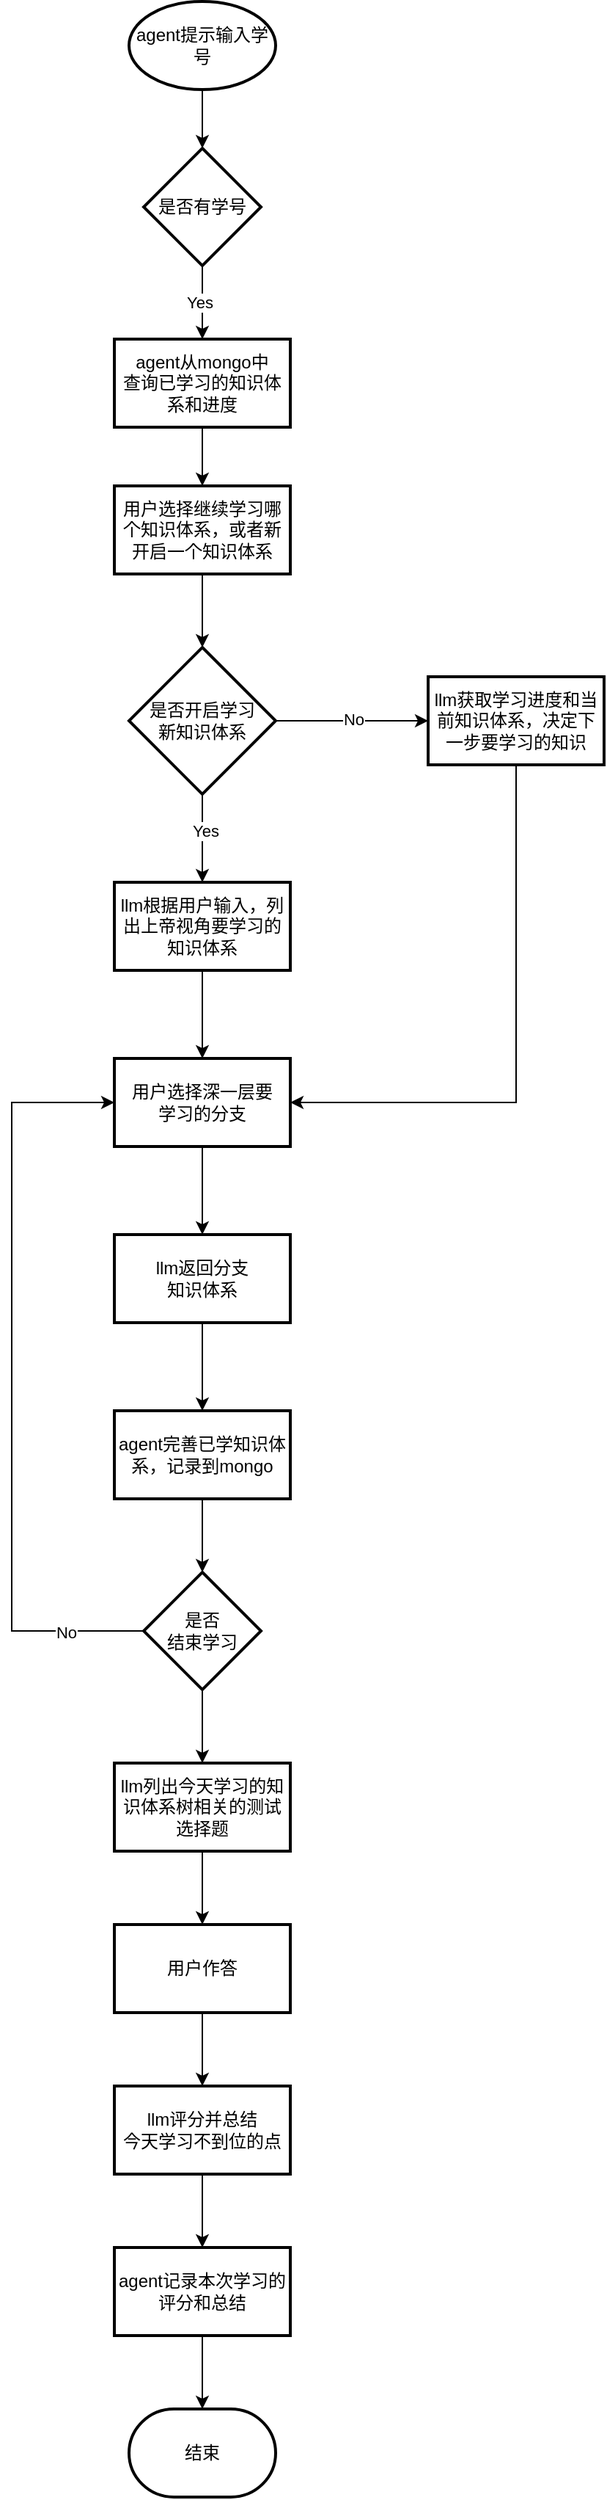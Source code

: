 <mxfile version="24.4.7" type="github">
  <diagram id="C5RBs43oDa-KdzZeNtuy" name="Page-1">
    <mxGraphModel dx="1434" dy="761" grid="1" gridSize="10" guides="1" tooltips="1" connect="1" arrows="1" fold="1" page="1" pageScale="1" pageWidth="827" pageHeight="1169" math="0" shadow="0">
      <root>
        <mxCell id="WIyWlLk6GJQsqaUBKTNV-0" />
        <mxCell id="WIyWlLk6GJQsqaUBKTNV-1" parent="WIyWlLk6GJQsqaUBKTNV-0" />
        <mxCell id="chA8V7Ig7ssHcd86SWjw-2" value="" style="edgeStyle=orthogonalEdgeStyle;rounded=0;orthogonalLoop=1;jettySize=auto;html=1;" edge="1" parent="WIyWlLk6GJQsqaUBKTNV-1" source="chA8V7Ig7ssHcd86SWjw-0" target="chA8V7Ig7ssHcd86SWjw-1">
          <mxGeometry relative="1" as="geometry" />
        </mxCell>
        <mxCell id="chA8V7Ig7ssHcd86SWjw-0" value="agent提示输入学号" style="strokeWidth=2;html=1;shape=mxgraph.flowchart.start_1;whiteSpace=wrap;" vertex="1" parent="WIyWlLk6GJQsqaUBKTNV-1">
          <mxGeometry x="90" y="20" width="100" height="60" as="geometry" />
        </mxCell>
        <mxCell id="chA8V7Ig7ssHcd86SWjw-4" value="" style="edgeStyle=orthogonalEdgeStyle;rounded=0;orthogonalLoop=1;jettySize=auto;html=1;" edge="1" parent="WIyWlLk6GJQsqaUBKTNV-1" source="chA8V7Ig7ssHcd86SWjw-1" target="chA8V7Ig7ssHcd86SWjw-3">
          <mxGeometry relative="1" as="geometry" />
        </mxCell>
        <mxCell id="chA8V7Ig7ssHcd86SWjw-5" value="Yes" style="edgeLabel;html=1;align=center;verticalAlign=middle;resizable=0;points=[];" vertex="1" connectable="0" parent="chA8V7Ig7ssHcd86SWjw-4">
          <mxGeometry x="-0.022" y="-2" relative="1" as="geometry">
            <mxPoint as="offset" />
          </mxGeometry>
        </mxCell>
        <mxCell id="chA8V7Ig7ssHcd86SWjw-1" value="是否有学号" style="rhombus;whiteSpace=wrap;html=1;strokeWidth=2;" vertex="1" parent="WIyWlLk6GJQsqaUBKTNV-1">
          <mxGeometry x="100" y="120" width="80" height="80" as="geometry" />
        </mxCell>
        <mxCell id="chA8V7Ig7ssHcd86SWjw-9" value="" style="edgeStyle=orthogonalEdgeStyle;rounded=0;orthogonalLoop=1;jettySize=auto;html=1;" edge="1" parent="WIyWlLk6GJQsqaUBKTNV-1" source="chA8V7Ig7ssHcd86SWjw-3" target="chA8V7Ig7ssHcd86SWjw-8">
          <mxGeometry relative="1" as="geometry" />
        </mxCell>
        <mxCell id="chA8V7Ig7ssHcd86SWjw-3" value="agent从mongo中&lt;div&gt;查询已学习的知识体系和进度&lt;/div&gt;" style="whiteSpace=wrap;html=1;strokeWidth=2;" vertex="1" parent="WIyWlLk6GJQsqaUBKTNV-1">
          <mxGeometry x="80" y="250" width="120" height="60" as="geometry" />
        </mxCell>
        <mxCell id="chA8V7Ig7ssHcd86SWjw-19" style="edgeStyle=orthogonalEdgeStyle;rounded=0;orthogonalLoop=1;jettySize=auto;html=1;exitX=0.5;exitY=1;exitDx=0;exitDy=0;entryX=1;entryY=0.5;entryDx=0;entryDy=0;" edge="1" parent="WIyWlLk6GJQsqaUBKTNV-1" source="chA8V7Ig7ssHcd86SWjw-6" target="chA8V7Ig7ssHcd86SWjw-17">
          <mxGeometry relative="1" as="geometry" />
        </mxCell>
        <mxCell id="chA8V7Ig7ssHcd86SWjw-6" value="llm获取学习进度和当前知识体系，决定下一步要学习的知识" style="whiteSpace=wrap;html=1;strokeWidth=2;" vertex="1" parent="WIyWlLk6GJQsqaUBKTNV-1">
          <mxGeometry x="294" y="480" width="120" height="60" as="geometry" />
        </mxCell>
        <mxCell id="chA8V7Ig7ssHcd86SWjw-11" value="" style="edgeStyle=orthogonalEdgeStyle;rounded=0;orthogonalLoop=1;jettySize=auto;html=1;" edge="1" parent="WIyWlLk6GJQsqaUBKTNV-1" source="chA8V7Ig7ssHcd86SWjw-8" target="chA8V7Ig7ssHcd86SWjw-10">
          <mxGeometry relative="1" as="geometry" />
        </mxCell>
        <mxCell id="chA8V7Ig7ssHcd86SWjw-8" value="用户选择继续学习哪个知识体系，或者新开启一个知识体系" style="whiteSpace=wrap;html=1;strokeWidth=2;" vertex="1" parent="WIyWlLk6GJQsqaUBKTNV-1">
          <mxGeometry x="80" y="350" width="120" height="60" as="geometry" />
        </mxCell>
        <mxCell id="chA8V7Ig7ssHcd86SWjw-12" style="edgeStyle=orthogonalEdgeStyle;rounded=0;orthogonalLoop=1;jettySize=auto;html=1;exitX=1;exitY=0.5;exitDx=0;exitDy=0;entryX=0;entryY=0.5;entryDx=0;entryDy=0;" edge="1" parent="WIyWlLk6GJQsqaUBKTNV-1" source="chA8V7Ig7ssHcd86SWjw-10" target="chA8V7Ig7ssHcd86SWjw-6">
          <mxGeometry relative="1" as="geometry" />
        </mxCell>
        <mxCell id="chA8V7Ig7ssHcd86SWjw-13" value="No" style="edgeLabel;html=1;align=center;verticalAlign=middle;resizable=0;points=[];" vertex="1" connectable="0" parent="chA8V7Ig7ssHcd86SWjw-12">
          <mxGeometry x="0.019" y="1" relative="1" as="geometry">
            <mxPoint as="offset" />
          </mxGeometry>
        </mxCell>
        <mxCell id="chA8V7Ig7ssHcd86SWjw-15" value="" style="edgeStyle=orthogonalEdgeStyle;rounded=0;orthogonalLoop=1;jettySize=auto;html=1;" edge="1" parent="WIyWlLk6GJQsqaUBKTNV-1" source="chA8V7Ig7ssHcd86SWjw-10" target="chA8V7Ig7ssHcd86SWjw-14">
          <mxGeometry relative="1" as="geometry" />
        </mxCell>
        <mxCell id="chA8V7Ig7ssHcd86SWjw-16" value="Yes" style="edgeLabel;html=1;align=center;verticalAlign=middle;resizable=0;points=[];" vertex="1" connectable="0" parent="chA8V7Ig7ssHcd86SWjw-15">
          <mxGeometry x="-0.16" y="2" relative="1" as="geometry">
            <mxPoint as="offset" />
          </mxGeometry>
        </mxCell>
        <mxCell id="chA8V7Ig7ssHcd86SWjw-10" value="是否开启&lt;span style=&quot;background-color: initial;&quot;&gt;学习&lt;/span&gt;&lt;div&gt;&lt;span style=&quot;background-color: initial;&quot;&gt;新知识体系&lt;/span&gt;&lt;/div&gt;" style="rhombus;whiteSpace=wrap;html=1;strokeWidth=2;" vertex="1" parent="WIyWlLk6GJQsqaUBKTNV-1">
          <mxGeometry x="90" y="460" width="100" height="100" as="geometry" />
        </mxCell>
        <mxCell id="chA8V7Ig7ssHcd86SWjw-18" value="" style="edgeStyle=orthogonalEdgeStyle;rounded=0;orthogonalLoop=1;jettySize=auto;html=1;" edge="1" parent="WIyWlLk6GJQsqaUBKTNV-1" source="chA8V7Ig7ssHcd86SWjw-14" target="chA8V7Ig7ssHcd86SWjw-17">
          <mxGeometry relative="1" as="geometry" />
        </mxCell>
        <mxCell id="chA8V7Ig7ssHcd86SWjw-14" value="llm根据用户输入，列出上帝视角要学习的知识体系" style="whiteSpace=wrap;html=1;strokeWidth=2;" vertex="1" parent="WIyWlLk6GJQsqaUBKTNV-1">
          <mxGeometry x="80" y="620" width="120" height="60" as="geometry" />
        </mxCell>
        <mxCell id="chA8V7Ig7ssHcd86SWjw-36" style="edgeStyle=orthogonalEdgeStyle;rounded=0;orthogonalLoop=1;jettySize=auto;html=1;exitX=0.5;exitY=1;exitDx=0;exitDy=0;entryX=0.5;entryY=0;entryDx=0;entryDy=0;" edge="1" parent="WIyWlLk6GJQsqaUBKTNV-1" source="chA8V7Ig7ssHcd86SWjw-17" target="chA8V7Ig7ssHcd86SWjw-20">
          <mxGeometry relative="1" as="geometry" />
        </mxCell>
        <mxCell id="chA8V7Ig7ssHcd86SWjw-17" value="用户选择深一层要&lt;div&gt;学习的分支&lt;/div&gt;" style="whiteSpace=wrap;html=1;strokeWidth=2;" vertex="1" parent="WIyWlLk6GJQsqaUBKTNV-1">
          <mxGeometry x="80" y="740" width="120" height="60" as="geometry" />
        </mxCell>
        <mxCell id="chA8V7Ig7ssHcd86SWjw-37" style="edgeStyle=orthogonalEdgeStyle;rounded=0;orthogonalLoop=1;jettySize=auto;html=1;exitX=0.5;exitY=1;exitDx=0;exitDy=0;entryX=0.5;entryY=0;entryDx=0;entryDy=0;" edge="1" parent="WIyWlLk6GJQsqaUBKTNV-1" source="chA8V7Ig7ssHcd86SWjw-20" target="chA8V7Ig7ssHcd86SWjw-34">
          <mxGeometry relative="1" as="geometry" />
        </mxCell>
        <mxCell id="chA8V7Ig7ssHcd86SWjw-20" value="llm返回分支&lt;div&gt;知识体系&lt;/div&gt;" style="whiteSpace=wrap;html=1;strokeWidth=2;" vertex="1" parent="WIyWlLk6GJQsqaUBKTNV-1">
          <mxGeometry x="80" y="860" width="120" height="60" as="geometry" />
        </mxCell>
        <mxCell id="chA8V7Ig7ssHcd86SWjw-24" style="edgeStyle=orthogonalEdgeStyle;rounded=0;orthogonalLoop=1;jettySize=auto;html=1;exitX=0;exitY=0.5;exitDx=0;exitDy=0;entryX=0;entryY=0.5;entryDx=0;entryDy=0;" edge="1" parent="WIyWlLk6GJQsqaUBKTNV-1" source="chA8V7Ig7ssHcd86SWjw-22" target="chA8V7Ig7ssHcd86SWjw-17">
          <mxGeometry relative="1" as="geometry">
            <Array as="points">
              <mxPoint x="10" y="1130" />
              <mxPoint x="10" y="770" />
            </Array>
          </mxGeometry>
        </mxCell>
        <mxCell id="chA8V7Ig7ssHcd86SWjw-25" value="No" style="edgeLabel;html=1;align=center;verticalAlign=middle;resizable=0;points=[];" vertex="1" connectable="0" parent="chA8V7Ig7ssHcd86SWjw-24">
          <mxGeometry x="-0.795" y="1" relative="1" as="geometry">
            <mxPoint as="offset" />
          </mxGeometry>
        </mxCell>
        <mxCell id="chA8V7Ig7ssHcd86SWjw-27" value="" style="edgeStyle=orthogonalEdgeStyle;rounded=0;orthogonalLoop=1;jettySize=auto;html=1;" edge="1" parent="WIyWlLk6GJQsqaUBKTNV-1" source="chA8V7Ig7ssHcd86SWjw-22" target="chA8V7Ig7ssHcd86SWjw-26">
          <mxGeometry relative="1" as="geometry" />
        </mxCell>
        <mxCell id="chA8V7Ig7ssHcd86SWjw-22" value="是否&lt;div&gt;结束学习&lt;/div&gt;" style="rhombus;whiteSpace=wrap;html=1;strokeWidth=2;" vertex="1" parent="WIyWlLk6GJQsqaUBKTNV-1">
          <mxGeometry x="100" y="1090" width="80" height="80" as="geometry" />
        </mxCell>
        <mxCell id="chA8V7Ig7ssHcd86SWjw-29" value="" style="edgeStyle=orthogonalEdgeStyle;rounded=0;orthogonalLoop=1;jettySize=auto;html=1;" edge="1" parent="WIyWlLk6GJQsqaUBKTNV-1" source="chA8V7Ig7ssHcd86SWjw-26" target="chA8V7Ig7ssHcd86SWjw-28">
          <mxGeometry relative="1" as="geometry" />
        </mxCell>
        <mxCell id="chA8V7Ig7ssHcd86SWjw-26" value="llm列出今天学习的知识体系树相关的测试选择题" style="whiteSpace=wrap;html=1;strokeWidth=2;" vertex="1" parent="WIyWlLk6GJQsqaUBKTNV-1">
          <mxGeometry x="80" y="1220" width="120" height="60" as="geometry" />
        </mxCell>
        <mxCell id="chA8V7Ig7ssHcd86SWjw-33" value="" style="edgeStyle=orthogonalEdgeStyle;rounded=0;orthogonalLoop=1;jettySize=auto;html=1;" edge="1" parent="WIyWlLk6GJQsqaUBKTNV-1" source="chA8V7Ig7ssHcd86SWjw-28" target="chA8V7Ig7ssHcd86SWjw-32">
          <mxGeometry relative="1" as="geometry" />
        </mxCell>
        <mxCell id="chA8V7Ig7ssHcd86SWjw-28" value="用户作答" style="whiteSpace=wrap;html=1;strokeWidth=2;" vertex="1" parent="WIyWlLk6GJQsqaUBKTNV-1">
          <mxGeometry x="80" y="1330" width="120" height="60" as="geometry" />
        </mxCell>
        <mxCell id="chA8V7Ig7ssHcd86SWjw-40" value="" style="edgeStyle=orthogonalEdgeStyle;rounded=0;orthogonalLoop=1;jettySize=auto;html=1;" edge="1" parent="WIyWlLk6GJQsqaUBKTNV-1" source="chA8V7Ig7ssHcd86SWjw-32" target="chA8V7Ig7ssHcd86SWjw-39">
          <mxGeometry relative="1" as="geometry" />
        </mxCell>
        <mxCell id="chA8V7Ig7ssHcd86SWjw-32" value="llm评分并总结&lt;div&gt;今天学习不到位的点&lt;/div&gt;" style="whiteSpace=wrap;html=1;strokeWidth=2;" vertex="1" parent="WIyWlLk6GJQsqaUBKTNV-1">
          <mxGeometry x="80" y="1440" width="120" height="60" as="geometry" />
        </mxCell>
        <mxCell id="chA8V7Ig7ssHcd86SWjw-38" style="edgeStyle=orthogonalEdgeStyle;rounded=0;orthogonalLoop=1;jettySize=auto;html=1;exitX=0.5;exitY=1;exitDx=0;exitDy=0;entryX=0.5;entryY=0;entryDx=0;entryDy=0;" edge="1" parent="WIyWlLk6GJQsqaUBKTNV-1" source="chA8V7Ig7ssHcd86SWjw-34" target="chA8V7Ig7ssHcd86SWjw-22">
          <mxGeometry relative="1" as="geometry" />
        </mxCell>
        <mxCell id="chA8V7Ig7ssHcd86SWjw-34" value="agent完善已学知识体系，记录到mongo" style="whiteSpace=wrap;html=1;strokeWidth=2;" vertex="1" parent="WIyWlLk6GJQsqaUBKTNV-1">
          <mxGeometry x="80" y="980" width="120" height="60" as="geometry" />
        </mxCell>
        <mxCell id="chA8V7Ig7ssHcd86SWjw-42" style="edgeStyle=orthogonalEdgeStyle;rounded=0;orthogonalLoop=1;jettySize=auto;html=1;exitX=0.5;exitY=1;exitDx=0;exitDy=0;" edge="1" parent="WIyWlLk6GJQsqaUBKTNV-1" source="chA8V7Ig7ssHcd86SWjw-39" target="chA8V7Ig7ssHcd86SWjw-41">
          <mxGeometry relative="1" as="geometry" />
        </mxCell>
        <mxCell id="chA8V7Ig7ssHcd86SWjw-39" value="agent记录本次学习的评分和总结" style="whiteSpace=wrap;html=1;strokeWidth=2;" vertex="1" parent="WIyWlLk6GJQsqaUBKTNV-1">
          <mxGeometry x="80" y="1550" width="120" height="60" as="geometry" />
        </mxCell>
        <mxCell id="chA8V7Ig7ssHcd86SWjw-41" value="结束" style="strokeWidth=2;html=1;shape=mxgraph.flowchart.terminator;whiteSpace=wrap;" vertex="1" parent="WIyWlLk6GJQsqaUBKTNV-1">
          <mxGeometry x="90" y="1660" width="100" height="60" as="geometry" />
        </mxCell>
      </root>
    </mxGraphModel>
  </diagram>
</mxfile>
